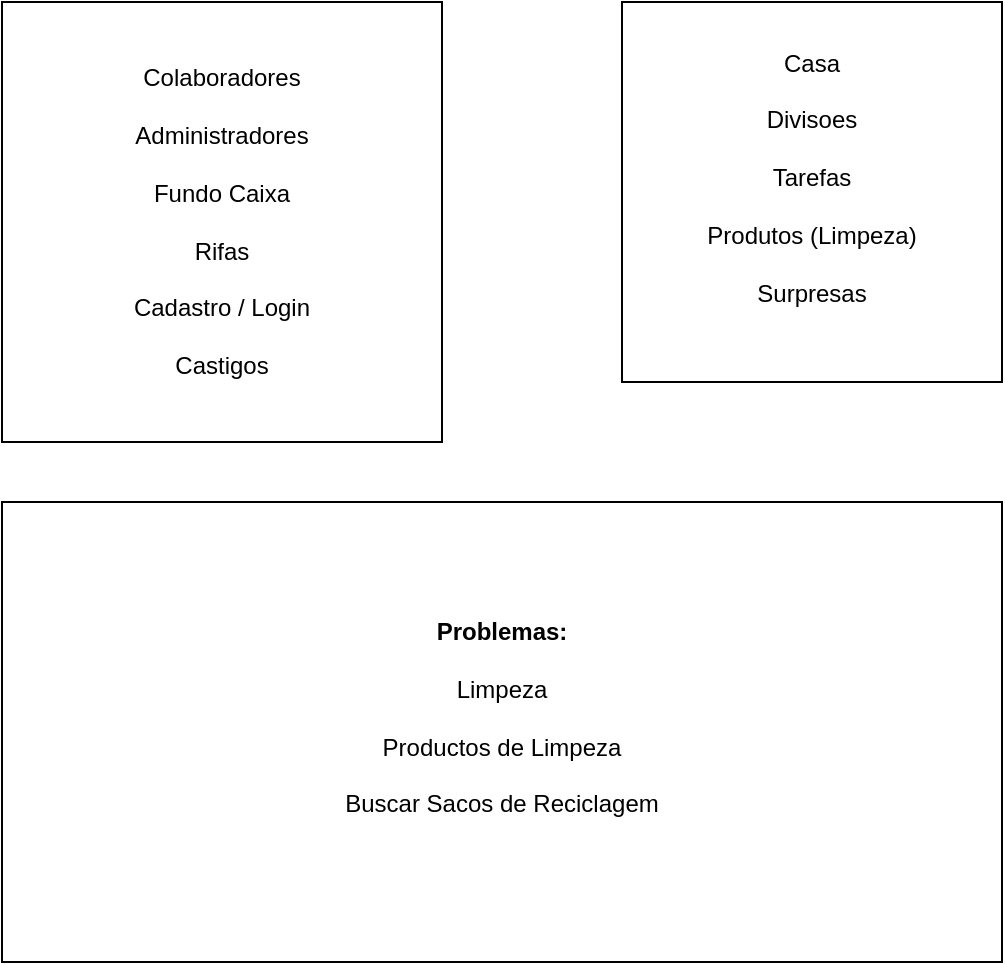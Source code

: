 <mxfile version="24.7.12">
  <diagram name="Página-1" id="k_YZBRCMxJmGF-c79moE">
    <mxGraphModel dx="2074" dy="746" grid="1" gridSize="10" guides="1" tooltips="1" connect="1" arrows="1" fold="1" page="1" pageScale="1" pageWidth="827" pageHeight="1169" math="0" shadow="0">
      <root>
        <mxCell id="0" />
        <mxCell id="1" parent="0" />
        <mxCell id="dIZC1RNdRk6Bny-V3ZMV-1" value="Colaboradores&lt;br&gt;&lt;br&gt;&lt;div&gt;Administradores&lt;/div&gt;&lt;div&gt;&lt;br&gt;&lt;/div&gt;&lt;div&gt;Fundo Caixa&lt;/div&gt;&lt;div&gt;&lt;br&gt;&lt;/div&gt;&lt;div&gt;Rifas&lt;/div&gt;&lt;div&gt;&lt;br&gt;&lt;/div&gt;&lt;div&gt;Cadastro / Login&lt;/div&gt;&lt;div&gt;&lt;br&gt;&lt;/div&gt;&lt;div&gt;Castigos&lt;/div&gt;" style="whiteSpace=wrap;html=1;aspect=fixed;" vertex="1" parent="1">
          <mxGeometry x="170" y="90" width="220" height="220" as="geometry" />
        </mxCell>
        <mxCell id="dIZC1RNdRk6Bny-V3ZMV-2" value="Casa&lt;div&gt;&lt;br&gt;&lt;div&gt;Divisoes&lt;/div&gt;&lt;div&gt;&lt;br&gt;&lt;/div&gt;&lt;div&gt;Tarefas&lt;/div&gt;&lt;div&gt;&lt;br&gt;&lt;/div&gt;&lt;div&gt;Produtos (Limpeza)&lt;/div&gt;&lt;div&gt;&lt;br&gt;&lt;/div&gt;&lt;div&gt;Surpresas&lt;/div&gt;&lt;div&gt;&lt;br&gt;&lt;/div&gt;&lt;/div&gt;" style="whiteSpace=wrap;html=1;aspect=fixed;" vertex="1" parent="1">
          <mxGeometry x="480" y="90" width="190" height="190" as="geometry" />
        </mxCell>
        <mxCell id="dIZC1RNdRk6Bny-V3ZMV-3" value="&lt;b&gt;Problemas:&lt;/b&gt;&lt;div&gt;&lt;b&gt;&amp;nbsp;&lt;/b&gt;&lt;div&gt;Limpeza&lt;/div&gt;&lt;div&gt;&lt;br&gt;&lt;/div&gt;&lt;div&gt;Productos de Limpeza&lt;/div&gt;&lt;div&gt;&lt;span style=&quot;background-color: initial;&quot;&gt;&amp;nbsp;&lt;/span&gt;&lt;br&gt;&lt;/div&gt;&lt;div&gt;Buscar Sacos de Reciclagem&lt;/div&gt;&lt;div&gt;&lt;br&gt;&lt;/div&gt;&lt;/div&gt;" style="rounded=0;whiteSpace=wrap;html=1;" vertex="1" parent="1">
          <mxGeometry x="170" y="340" width="500" height="230" as="geometry" />
        </mxCell>
      </root>
    </mxGraphModel>
  </diagram>
</mxfile>
